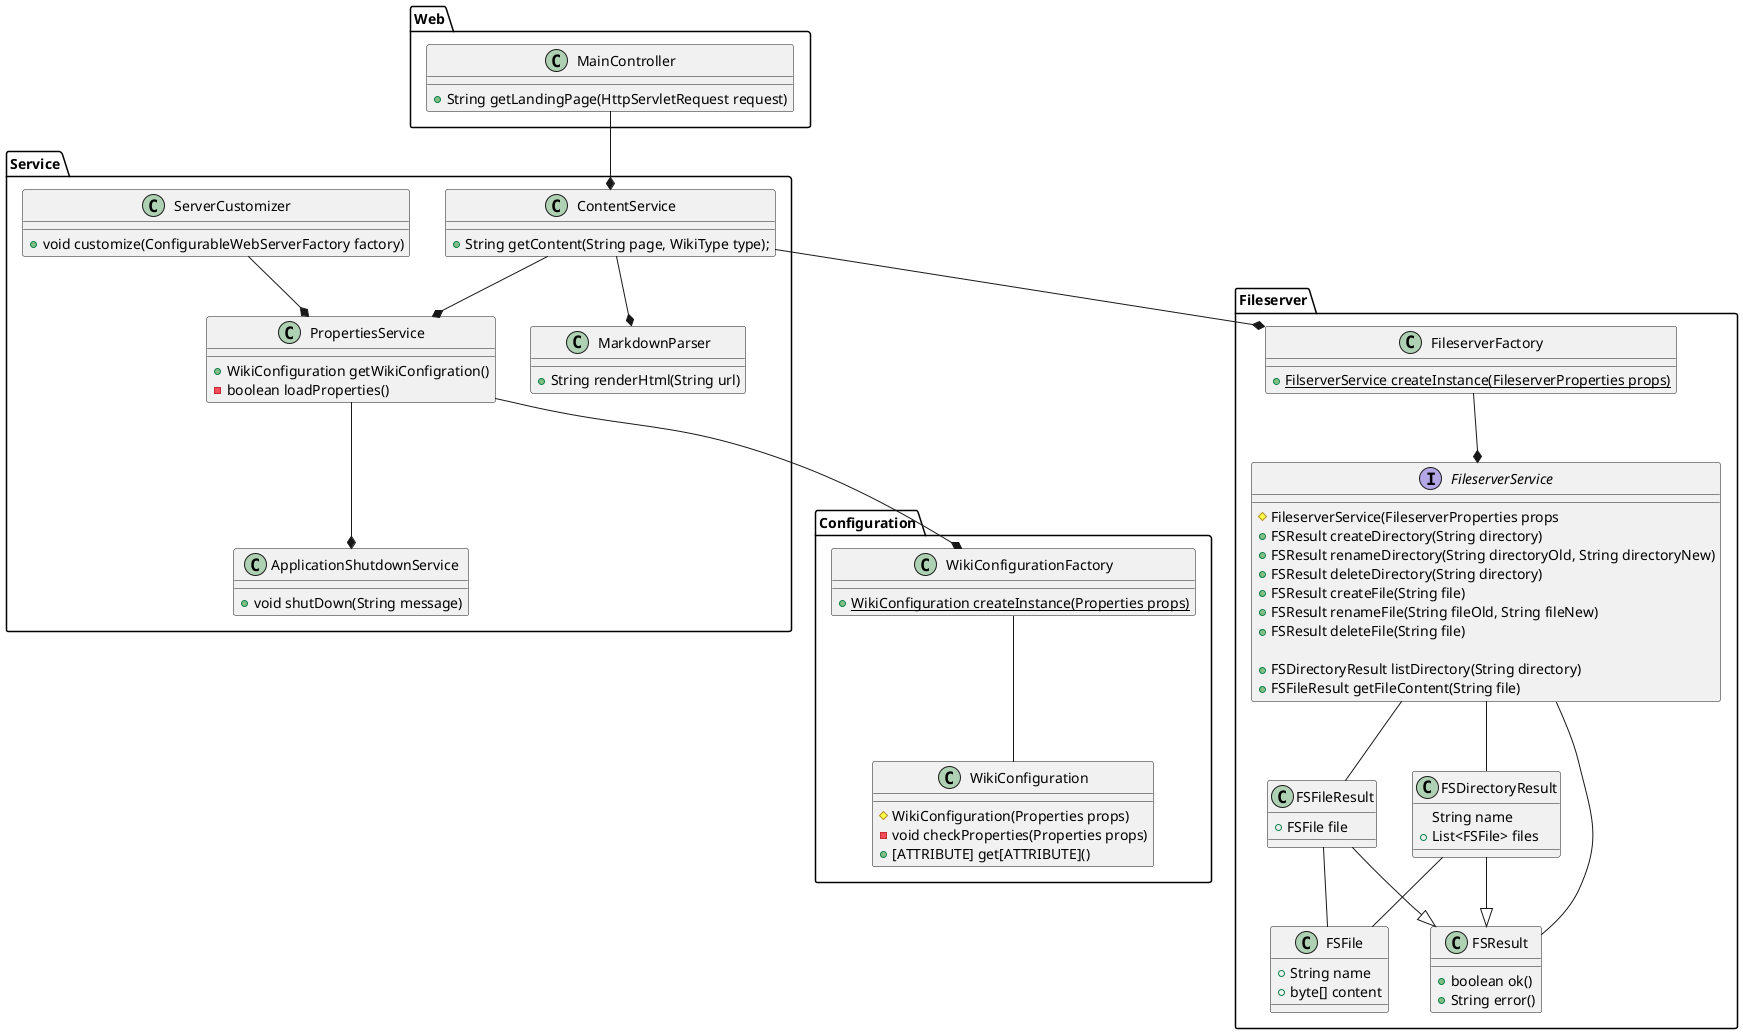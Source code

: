@startuml
package Service {
	class ApplicationShutdownService {
		+void shutDown(String message)
	} 
	
	class MarkdownParser {
		+String renderHtml(String url)
	}
	
	class PropertiesService {
		+WikiConfiguration getWikiConfigration()
		-boolean loadProperties()
	}
	
	class ContentService {
		+String getContent(String page, WikiType type);
	}
	
	class ServerCustomizer {
		+void customize(ConfigurableWebServerFactory factory)
	}
}

package Configuration {
	class WikiConfigurationFactory {
		{static} +WikiConfiguration createInstance(Properties props)
	}
	
	class WikiConfiguration {
		#WikiConfiguration(Properties props)
		-void checkProperties(Properties props) 
		+[ATTRIBUTE] get[ATTRIBUTE]()
	}
}

package Web {
	class MainController {
		+String getLandingPage(HttpServletRequest request)
	}
}

package Fileserver {
	class FileserverFactory {
		{static} +FilserverService createInstance(FileserverProperties props)
	}
	
	interface FileserverService {
		#FileserverService(FileserverProperties props
		+FSResult createDirectory(String directory)
		+FSResult renameDirectory(String directoryOld, String directoryNew)
		+FSResult deleteDirectory(String directory)
		+FSResult createFile(String file)
		+FSResult renameFile(String fileOld, String fileNew)
		+FSResult deleteFile(String file)
		
		+FSDirectoryResult listDirectory(String directory)
		+FSFileResult getFileContent(String file)
	}
	
	class FSResult {
		+boolean ok()
		+String error() 
	}
	
	class FSDirectoryResult {
		String name
		+List<FSFile> files
	}
	
	class FSFileResult {
		+FSFile file
	}
	
	class FSFile {
		+String name
		+byte[] content	
	}
	
	FileserverService -- FSResult
	FileserverService -- FSDirectoryResult	
	FileserverService -- FSFileResult
	FSDirectoryResult --|> FSResult
	FSDirectoryResult -- FSFile
	FSFileResult --|> FSResult
	FSFileResult -- FSFile
}

MainController --* ContentService
ContentService --* MarkdownParser
ContentService --* PropertiesService
ContentService --* FileserverFactory
PropertiesService --* ApplicationShutdownService
PropertiesService --* WikiConfigurationFactory
ServerCustomizer --* PropertiesService
WikiConfigurationFactory -- WikiConfiguration

FileserverFactory --* FileserverService
@enduml